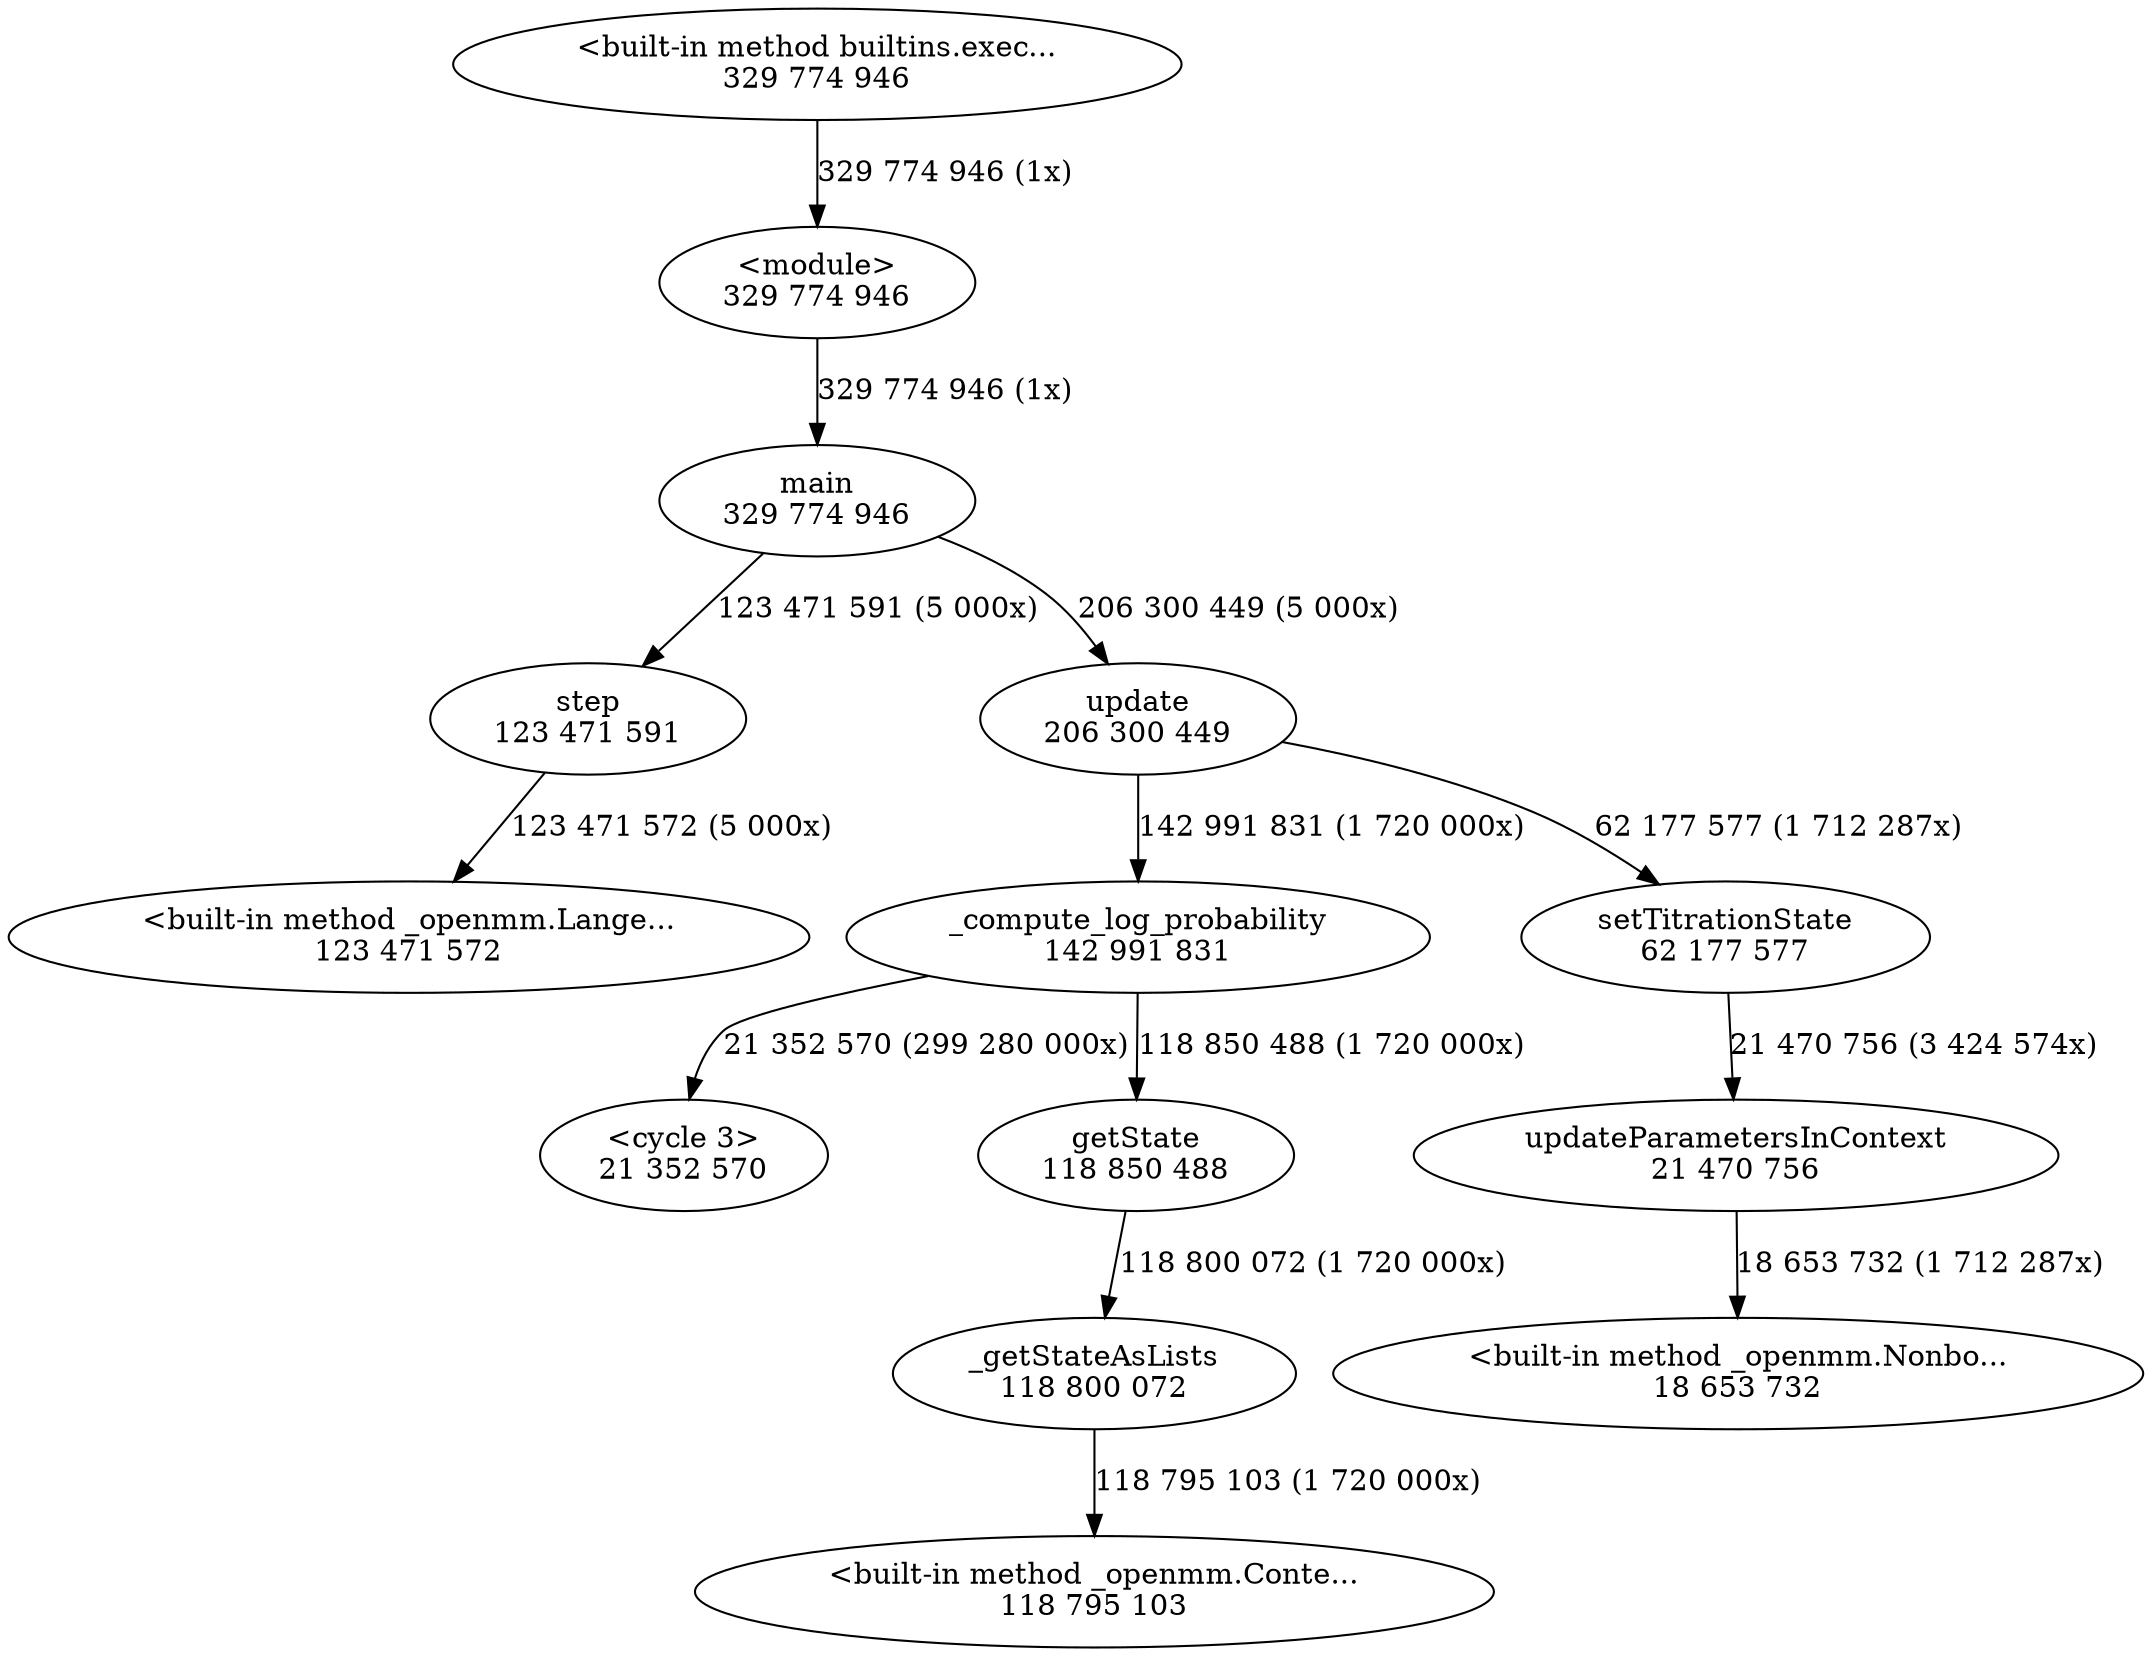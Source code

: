 digraph "callgraph" {
  F2b95850 [label="<cycle 3>\n21 352 570"];
  F2bef3b8 [label="_compute_log_probability\n142 991 831"];
  F2bf0508 [label="getState\n118 850 488"];
  F2bf8c78 [label="<module>\n329 774 946"];
  F2bf91e8 [label="main\n329 774 946"];
  F2c3cff8 [label="updateParametersInContext\n21 470 756"];
  F2c3d668 [label="<built-in method _openmm.Nonbo...\n18 653 732"];
  F2c45ad8 [label="<built-in method builtins.exec...\n329 774 946"];
  F2c4be58 [label="_getStateAsLists\n118 800 072"];
  F2c50068 [label="step\n123 471 591"];
  F2c504f8 [label="<built-in method _openmm.Lange...\n123 471 572"];
  F2c6cd88 [label="update\n206 300 449"];
  F2c730b8 [label="setTitrationState\n62 177 577"];
  F2c81fa8 [label="<built-in method _openmm.Conte...\n118 795 103"];
  F2bef3b8 -> F2b95850 [weight=2,label="21 352 570 (299 280 000x)"];
  F2bef3b8 -> F2bf0508 [weight=2,label="118 850 488 (1 720 000x)"];
  F2bf0508 -> F2c4be58 [weight=2,label="118 800 072 (1 720 000x)"];
  F2bf8c78 -> F2bf91e8 [weight=2,label="329 774 946 (1x)"];
  F2bf91e8 -> F2c50068 [weight=2,label="123 471 591 (5 000x)"];
  F2bf91e8 -> F2c6cd88 [weight=2,label="206 300 449 (5 000x)"];
  F2c3cff8 -> F2c3d668 [weight=2,label="18 653 732 (1 712 287x)"];
  F2c45ad8 -> F2bf8c78 [weight=2,label="329 774 946 (1x)"];
  F2c4be58 -> F2c81fa8 [weight=2,label="118 795 103 (1 720 000x)"];
  F2c50068 -> F2c504f8 [weight=2,label="123 471 572 (5 000x)"];
  F2c6cd88 -> F2bef3b8 [weight=2,label="142 991 831 (1 720 000x)"];
  F2c6cd88 -> F2c730b8 [weight=2,label="62 177 577 (1 712 287x)"];
  F2c730b8 -> F2c3cff8 [weight=2,label="21 470 756 (3 424 574x)"];
}
